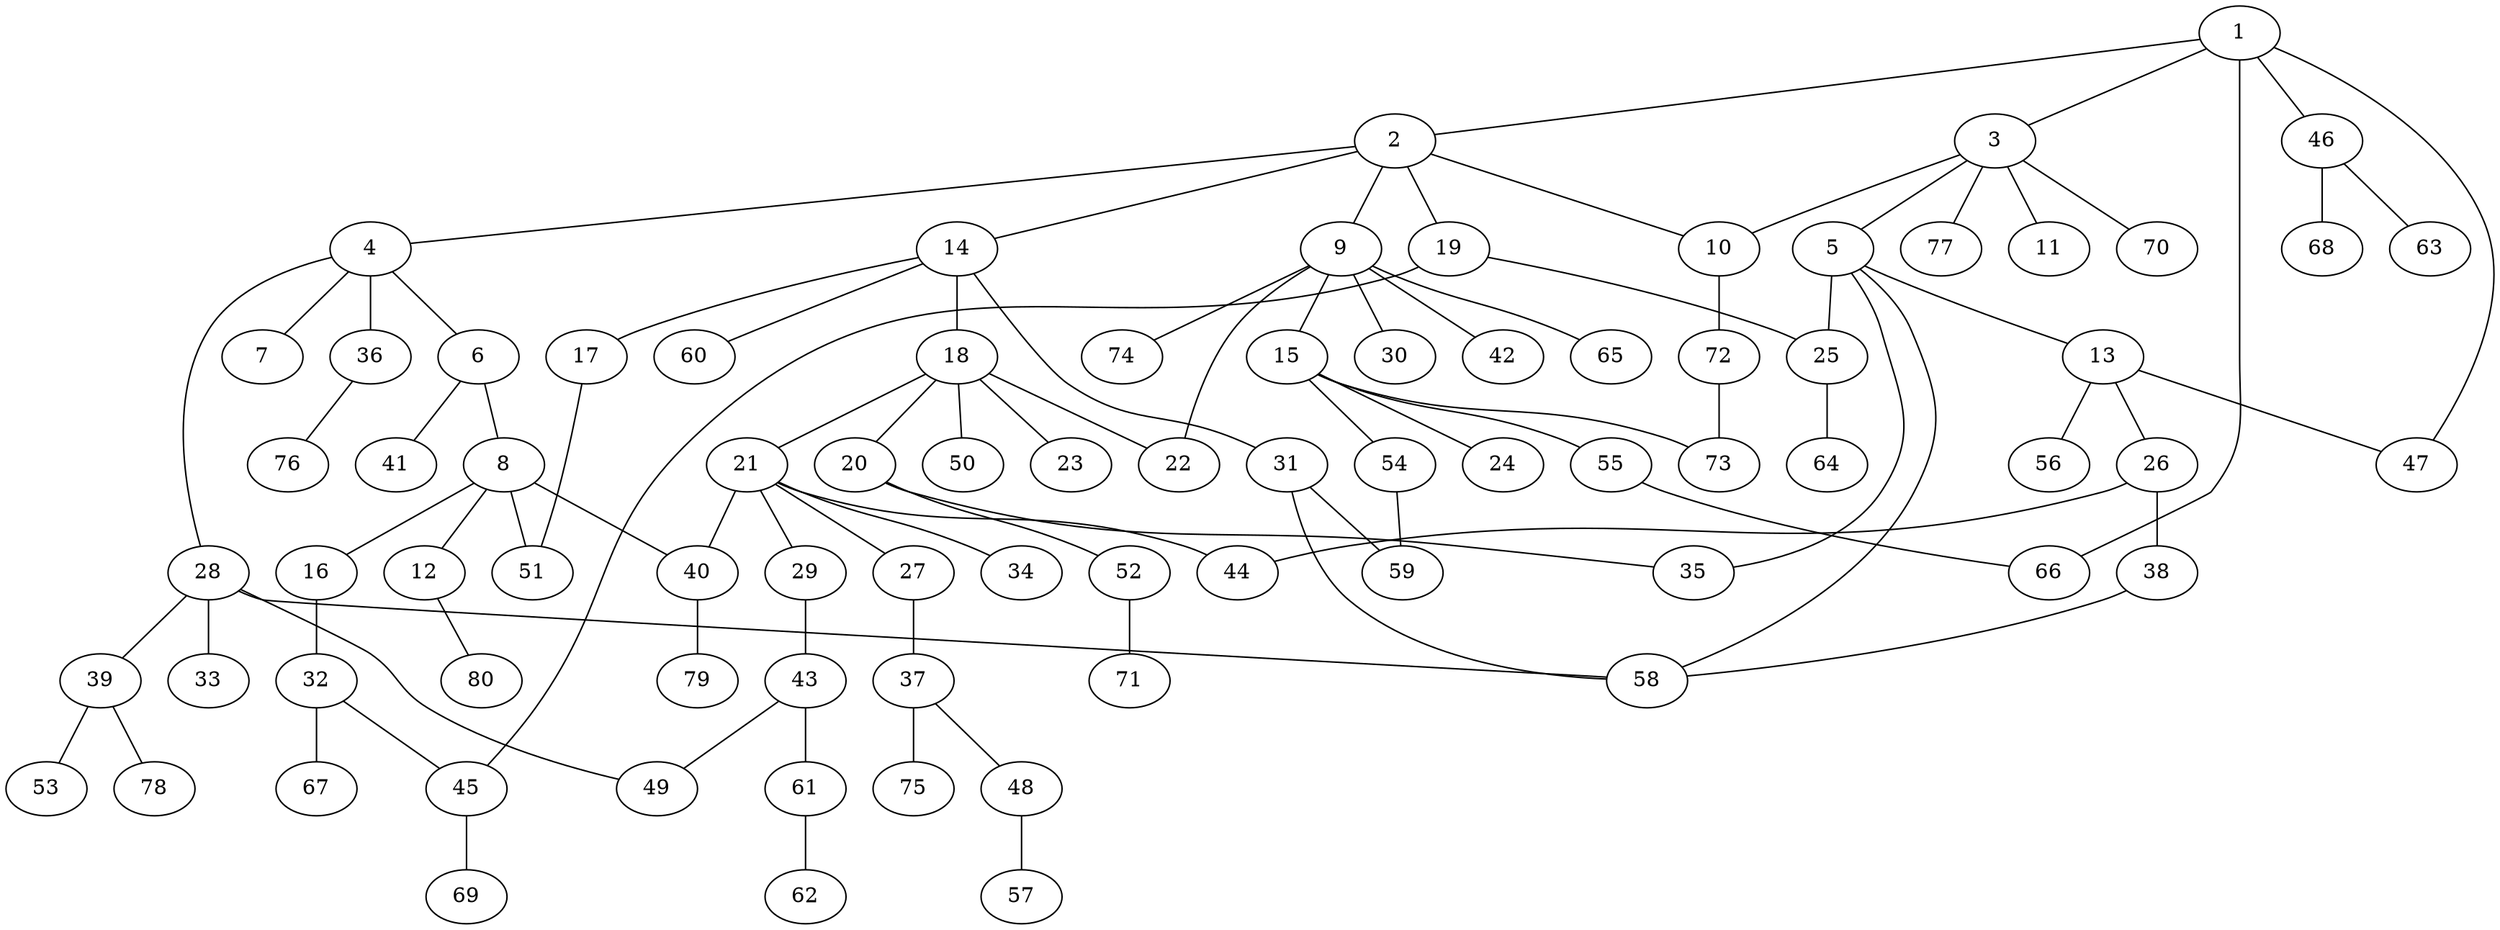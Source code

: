graph graphname {1--2
1--3
1--46
1--47
1--66
2--4
2--9
2--10
2--14
2--19
3--5
3--10
3--11
3--70
3--77
4--6
4--7
4--28
4--36
5--13
5--25
5--35
5--58
6--8
6--41
8--12
8--16
8--40
8--51
9--15
9--22
9--30
9--42
9--65
9--74
10--72
12--80
13--26
13--47
13--56
14--17
14--18
14--31
14--60
15--24
15--54
15--55
15--73
16--32
17--51
18--20
18--21
18--22
18--23
18--50
19--25
19--45
20--35
20--52
21--27
21--29
21--34
21--40
21--44
25--64
26--38
26--44
27--37
28--33
28--39
28--49
28--58
29--43
31--58
31--59
32--45
32--67
36--76
37--48
37--75
38--58
39--53
39--78
40--79
43--49
43--61
45--69
46--63
46--68
48--57
52--71
54--59
55--66
61--62
72--73
}